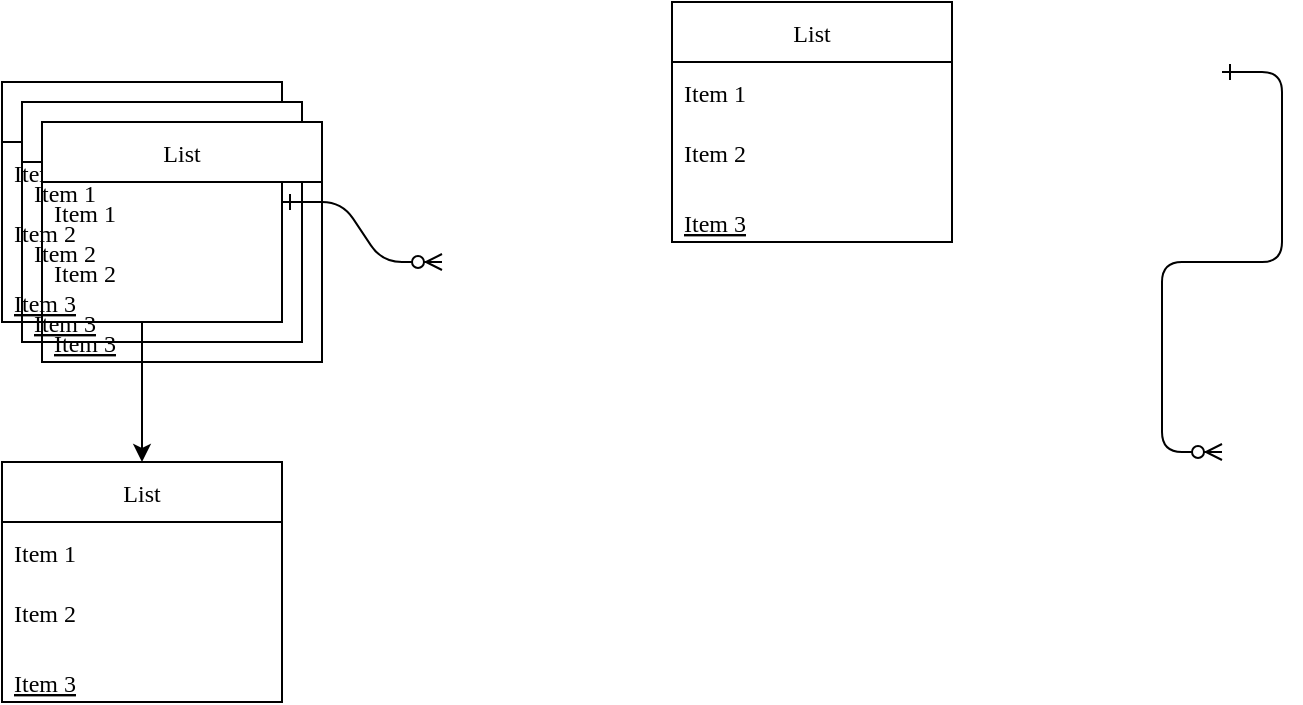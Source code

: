 <mxfile version="16.5.6" type="google"><diagram id="R2lEEEUBdFMjLlhIrx00" name="Page-1"><mxGraphModel dx="868" dy="450" grid="1" gridSize="10" guides="1" tooltips="1" connect="1" arrows="1" fold="1" page="1" pageScale="1" pageWidth="850" pageHeight="1100" background="none" math="0" shadow="0" extFonts="Permanent Marker^https://fonts.googleapis.com/css?family=Permanent+Marker"><root><mxCell id="0"/><mxCell id="1" parent="0"/><mxCell id="C-vyLk0tnHw3VtMMgP7b-1" value="" style="edgeStyle=entityRelationEdgeStyle;endArrow=ERzeroToMany;startArrow=ERone;endFill=1;startFill=0;" parent="1" edge="1"><mxGeometry width="100" height="100" relative="1" as="geometry"><mxPoint x="230" y="230" as="sourcePoint"/><mxPoint x="310" y="260" as="targetPoint"/></mxGeometry></mxCell><mxCell id="C-vyLk0tnHw3VtMMgP7b-12" value="" style="edgeStyle=entityRelationEdgeStyle;endArrow=ERzeroToMany;startArrow=ERone;endFill=1;startFill=0;" parent="1" edge="1"><mxGeometry width="100" height="100" relative="1" as="geometry"><mxPoint x="700" y="165" as="sourcePoint"/><mxPoint x="700" y="355" as="targetPoint"/></mxGeometry></mxCell><mxCell id="1mfWPiGQNvuqGTlqg_m1-25" value="" style="edgeStyle=orthogonalEdgeStyle;rounded=0;orthogonalLoop=1;jettySize=auto;html=1;fontFamily=Times New Roman;" edge="1" parent="1" source="1mfWPiGQNvuqGTlqg_m1-16" target="1mfWPiGQNvuqGTlqg_m1-21"><mxGeometry relative="1" as="geometry"/></mxCell><mxCell id="1mfWPiGQNvuqGTlqg_m1-16" value="List" style="swimlane;fontStyle=0;childLayout=stackLayout;horizontal=1;startSize=30;horizontalStack=0;resizeParent=1;resizeParentMax=0;resizeLast=0;collapsible=1;marginBottom=0;fontFamily=Times New Roman;" vertex="1" parent="1"><mxGeometry x="90" y="170" width="140" height="120" as="geometry"><mxRectangle x="100" y="240" width="50" height="30" as="alternateBounds"/></mxGeometry></mxCell><mxCell id="1mfWPiGQNvuqGTlqg_m1-17" value="Item 1" style="text;strokeColor=none;fillColor=none;align=left;verticalAlign=middle;spacingLeft=4;spacingRight=4;overflow=hidden;points=[[0,0.5],[1,0.5]];portConstraint=eastwest;rotatable=0;fontFamily=Times New Roman;" vertex="1" parent="1mfWPiGQNvuqGTlqg_m1-16"><mxGeometry y="30" width="140" height="30" as="geometry"/></mxCell><mxCell id="1mfWPiGQNvuqGTlqg_m1-18" value="Item 2" style="text;strokeColor=none;fillColor=none;align=left;verticalAlign=middle;spacingLeft=4;spacingRight=4;overflow=hidden;points=[[0,0.5],[1,0.5]];portConstraint=eastwest;rotatable=0;fontFamily=Times New Roman;" vertex="1" parent="1mfWPiGQNvuqGTlqg_m1-16"><mxGeometry y="60" width="140" height="30" as="geometry"/></mxCell><mxCell id="1mfWPiGQNvuqGTlqg_m1-19" value="Item 3" style="text;strokeColor=none;fillColor=none;align=left;verticalAlign=bottom;spacingLeft=4;spacingRight=4;overflow=hidden;points=[[0,0.5],[1,0.5]];portConstraint=eastwest;rotatable=0;fontStyle=4;fontFamily=Times New Roman;" vertex="1" parent="1mfWPiGQNvuqGTlqg_m1-16"><mxGeometry y="90" width="140" height="30" as="geometry"/></mxCell><mxCell id="1mfWPiGQNvuqGTlqg_m1-21" value="List" style="swimlane;fontStyle=0;childLayout=stackLayout;horizontal=1;startSize=30;horizontalStack=0;resizeParent=1;resizeParentMax=0;resizeLast=0;collapsible=1;marginBottom=0;fontFamily=Times New Roman;" vertex="1" parent="1"><mxGeometry x="90" y="360" width="140" height="120" as="geometry"><mxRectangle x="100" y="240" width="50" height="30" as="alternateBounds"/></mxGeometry></mxCell><mxCell id="1mfWPiGQNvuqGTlqg_m1-22" value="Item 1" style="text;strokeColor=none;fillColor=none;align=left;verticalAlign=middle;spacingLeft=4;spacingRight=4;overflow=hidden;points=[[0,0.5],[1,0.5]];portConstraint=eastwest;rotatable=0;fontFamily=Times New Roman;" vertex="1" parent="1mfWPiGQNvuqGTlqg_m1-21"><mxGeometry y="30" width="140" height="30" as="geometry"/></mxCell><mxCell id="1mfWPiGQNvuqGTlqg_m1-23" value="Item 2" style="text;strokeColor=none;fillColor=none;align=left;verticalAlign=middle;spacingLeft=4;spacingRight=4;overflow=hidden;points=[[0,0.5],[1,0.5]];portConstraint=eastwest;rotatable=0;fontFamily=Times New Roman;" vertex="1" parent="1mfWPiGQNvuqGTlqg_m1-21"><mxGeometry y="60" width="140" height="30" as="geometry"/></mxCell><mxCell id="1mfWPiGQNvuqGTlqg_m1-24" value="Item 3" style="text;strokeColor=none;fillColor=none;align=left;verticalAlign=bottom;spacingLeft=4;spacingRight=4;overflow=hidden;points=[[0,0.5],[1,0.5]];portConstraint=eastwest;rotatable=0;fontStyle=4;fontFamily=Times New Roman;" vertex="1" parent="1mfWPiGQNvuqGTlqg_m1-21"><mxGeometry y="90" width="140" height="30" as="geometry"/></mxCell><mxCell id="1mfWPiGQNvuqGTlqg_m1-26" value="List" style="swimlane;fontStyle=0;childLayout=stackLayout;horizontal=1;startSize=30;horizontalStack=0;resizeParent=1;resizeParentMax=0;resizeLast=0;collapsible=1;marginBottom=0;fontFamily=Times New Roman;" vertex="1" parent="1"><mxGeometry x="100" y="180" width="140" height="120" as="geometry"><mxRectangle x="100" y="240" width="50" height="30" as="alternateBounds"/></mxGeometry></mxCell><mxCell id="1mfWPiGQNvuqGTlqg_m1-27" value="Item 1" style="text;strokeColor=none;fillColor=none;align=left;verticalAlign=middle;spacingLeft=4;spacingRight=4;overflow=hidden;points=[[0,0.5],[1,0.5]];portConstraint=eastwest;rotatable=0;fontFamily=Times New Roman;" vertex="1" parent="1mfWPiGQNvuqGTlqg_m1-26"><mxGeometry y="30" width="140" height="30" as="geometry"/></mxCell><mxCell id="1mfWPiGQNvuqGTlqg_m1-28" value="Item 2" style="text;strokeColor=none;fillColor=none;align=left;verticalAlign=middle;spacingLeft=4;spacingRight=4;overflow=hidden;points=[[0,0.5],[1,0.5]];portConstraint=eastwest;rotatable=0;fontFamily=Times New Roman;" vertex="1" parent="1mfWPiGQNvuqGTlqg_m1-26"><mxGeometry y="60" width="140" height="30" as="geometry"/></mxCell><mxCell id="1mfWPiGQNvuqGTlqg_m1-29" value="Item 3" style="text;strokeColor=none;fillColor=none;align=left;verticalAlign=bottom;spacingLeft=4;spacingRight=4;overflow=hidden;points=[[0,0.5],[1,0.5]];portConstraint=eastwest;rotatable=0;fontStyle=4;fontFamily=Times New Roman;" vertex="1" parent="1mfWPiGQNvuqGTlqg_m1-26"><mxGeometry y="90" width="140" height="30" as="geometry"/></mxCell><mxCell id="1mfWPiGQNvuqGTlqg_m1-30" value="List" style="swimlane;fontStyle=0;childLayout=stackLayout;horizontal=1;startSize=30;horizontalStack=0;resizeParent=1;resizeParentMax=0;resizeLast=0;collapsible=1;marginBottom=0;fontFamily=Times New Roman;" vertex="1" parent="1"><mxGeometry x="110" y="190" width="140" height="120" as="geometry"><mxRectangle x="100" y="240" width="50" height="30" as="alternateBounds"/></mxGeometry></mxCell><mxCell id="1mfWPiGQNvuqGTlqg_m1-31" value="Item 1" style="text;strokeColor=none;fillColor=none;align=left;verticalAlign=middle;spacingLeft=4;spacingRight=4;overflow=hidden;points=[[0,0.5],[1,0.5]];portConstraint=eastwest;rotatable=0;fontFamily=Times New Roman;" vertex="1" parent="1mfWPiGQNvuqGTlqg_m1-30"><mxGeometry y="30" width="140" height="30" as="geometry"/></mxCell><mxCell id="1mfWPiGQNvuqGTlqg_m1-32" value="Item 2" style="text;strokeColor=none;fillColor=none;align=left;verticalAlign=middle;spacingLeft=4;spacingRight=4;overflow=hidden;points=[[0,0.5],[1,0.5]];portConstraint=eastwest;rotatable=0;fontFamily=Times New Roman;" vertex="1" parent="1mfWPiGQNvuqGTlqg_m1-30"><mxGeometry y="60" width="140" height="30" as="geometry"/></mxCell><mxCell id="1mfWPiGQNvuqGTlqg_m1-33" value="Item 3" style="text;strokeColor=none;fillColor=none;align=left;verticalAlign=bottom;spacingLeft=4;spacingRight=4;overflow=hidden;points=[[0,0.5],[1,0.5]];portConstraint=eastwest;rotatable=0;fontStyle=4;fontFamily=Times New Roman;" vertex="1" parent="1mfWPiGQNvuqGTlqg_m1-30"><mxGeometry y="90" width="140" height="30" as="geometry"/></mxCell><mxCell id="1mfWPiGQNvuqGTlqg_m1-34" value="List" style="swimlane;fontStyle=0;childLayout=stackLayout;horizontal=1;startSize=30;horizontalStack=0;resizeParent=1;resizeParentMax=0;resizeLast=0;collapsible=1;marginBottom=0;fontFamily=Times New Roman;" vertex="1" parent="1"><mxGeometry x="425" y="130" width="140" height="120" as="geometry"><mxRectangle x="100" y="240" width="50" height="30" as="alternateBounds"/></mxGeometry></mxCell><mxCell id="1mfWPiGQNvuqGTlqg_m1-35" value="Item 1" style="text;strokeColor=none;fillColor=none;align=left;verticalAlign=middle;spacingLeft=4;spacingRight=4;overflow=hidden;points=[[0,0.5],[1,0.5]];portConstraint=eastwest;rotatable=0;fontFamily=Times New Roman;" vertex="1" parent="1mfWPiGQNvuqGTlqg_m1-34"><mxGeometry y="30" width="140" height="30" as="geometry"/></mxCell><mxCell id="1mfWPiGQNvuqGTlqg_m1-36" value="Item 2" style="text;strokeColor=none;fillColor=none;align=left;verticalAlign=middle;spacingLeft=4;spacingRight=4;overflow=hidden;points=[[0,0.5],[1,0.5]];portConstraint=eastwest;rotatable=0;fontFamily=Times New Roman;" vertex="1" parent="1mfWPiGQNvuqGTlqg_m1-34"><mxGeometry y="60" width="140" height="30" as="geometry"/></mxCell><mxCell id="1mfWPiGQNvuqGTlqg_m1-37" value="Item 3" style="text;strokeColor=none;fillColor=none;align=left;verticalAlign=bottom;spacingLeft=4;spacingRight=4;overflow=hidden;points=[[0,0.5],[1,0.5]];portConstraint=eastwest;rotatable=0;fontStyle=4;fontFamily=Times New Roman;" vertex="1" parent="1mfWPiGQNvuqGTlqg_m1-34"><mxGeometry y="90" width="140" height="30" as="geometry"/></mxCell></root></mxGraphModel></diagram></mxfile>